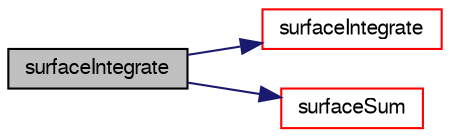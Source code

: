 digraph "surfaceIntegrate"
{
  bgcolor="transparent";
  edge [fontname="FreeSans",fontsize="10",labelfontname="FreeSans",labelfontsize="10"];
  node [fontname="FreeSans",fontsize="10",shape=record];
  rankdir="LR";
  Node25581 [label="surfaceIntegrate",height=0.2,width=0.4,color="black", fillcolor="grey75", style="filled", fontcolor="black"];
  Node25581 -> Node25582 [color="midnightblue",fontsize="10",style="solid",fontname="FreeSans"];
  Node25582 [label="surfaceIntegrate",height=0.2,width=0.4,color="red",URL="$a21134.html#aba5bf4c91953aa61f90bc35f6d487fd6"];
  Node25581 -> Node25884 [color="midnightblue",fontsize="10",style="solid",fontname="FreeSans"];
  Node25884 [label="surfaceSum",height=0.2,width=0.4,color="red",URL="$a21134.html#aa0a1e3c4ec02aa6a37f517c4d5270046"];
}
